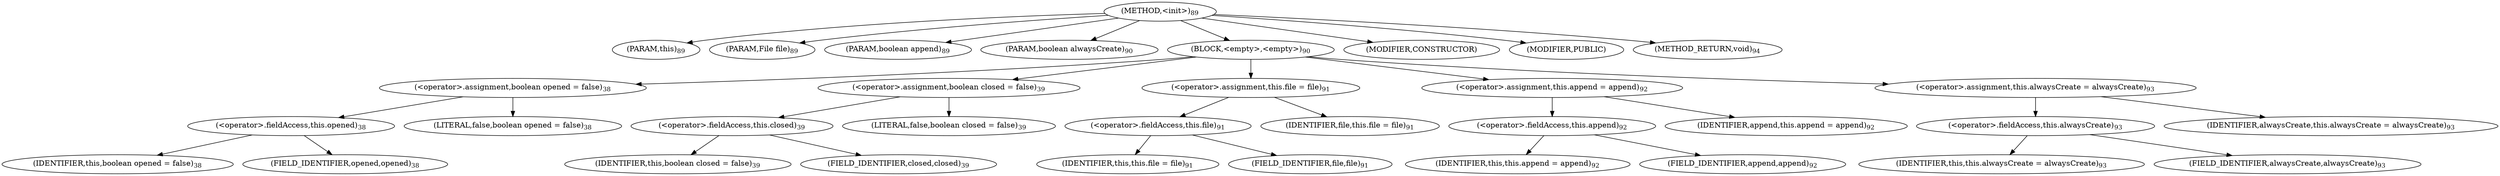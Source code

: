 digraph "&lt;init&gt;" {  
"92" [label = <(METHOD,&lt;init&gt;)<SUB>89</SUB>> ]
"12" [label = <(PARAM,this)<SUB>89</SUB>> ]
"93" [label = <(PARAM,File file)<SUB>89</SUB>> ]
"94" [label = <(PARAM,boolean append)<SUB>89</SUB>> ]
"95" [label = <(PARAM,boolean alwaysCreate)<SUB>90</SUB>> ]
"96" [label = <(BLOCK,&lt;empty&gt;,&lt;empty&gt;)<SUB>90</SUB>> ]
"97" [label = <(&lt;operator&gt;.assignment,boolean opened = false)<SUB>38</SUB>> ]
"98" [label = <(&lt;operator&gt;.fieldAccess,this.opened)<SUB>38</SUB>> ]
"99" [label = <(IDENTIFIER,this,boolean opened = false)<SUB>38</SUB>> ]
"100" [label = <(FIELD_IDENTIFIER,opened,opened)<SUB>38</SUB>> ]
"101" [label = <(LITERAL,false,boolean opened = false)<SUB>38</SUB>> ]
"102" [label = <(&lt;operator&gt;.assignment,boolean closed = false)<SUB>39</SUB>> ]
"103" [label = <(&lt;operator&gt;.fieldAccess,this.closed)<SUB>39</SUB>> ]
"104" [label = <(IDENTIFIER,this,boolean closed = false)<SUB>39</SUB>> ]
"105" [label = <(FIELD_IDENTIFIER,closed,closed)<SUB>39</SUB>> ]
"106" [label = <(LITERAL,false,boolean closed = false)<SUB>39</SUB>> ]
"107" [label = <(&lt;operator&gt;.assignment,this.file = file)<SUB>91</SUB>> ]
"108" [label = <(&lt;operator&gt;.fieldAccess,this.file)<SUB>91</SUB>> ]
"11" [label = <(IDENTIFIER,this,this.file = file)<SUB>91</SUB>> ]
"109" [label = <(FIELD_IDENTIFIER,file,file)<SUB>91</SUB>> ]
"110" [label = <(IDENTIFIER,file,this.file = file)<SUB>91</SUB>> ]
"111" [label = <(&lt;operator&gt;.assignment,this.append = append)<SUB>92</SUB>> ]
"112" [label = <(&lt;operator&gt;.fieldAccess,this.append)<SUB>92</SUB>> ]
"13" [label = <(IDENTIFIER,this,this.append = append)<SUB>92</SUB>> ]
"113" [label = <(FIELD_IDENTIFIER,append,append)<SUB>92</SUB>> ]
"114" [label = <(IDENTIFIER,append,this.append = append)<SUB>92</SUB>> ]
"115" [label = <(&lt;operator&gt;.assignment,this.alwaysCreate = alwaysCreate)<SUB>93</SUB>> ]
"116" [label = <(&lt;operator&gt;.fieldAccess,this.alwaysCreate)<SUB>93</SUB>> ]
"14" [label = <(IDENTIFIER,this,this.alwaysCreate = alwaysCreate)<SUB>93</SUB>> ]
"117" [label = <(FIELD_IDENTIFIER,alwaysCreate,alwaysCreate)<SUB>93</SUB>> ]
"118" [label = <(IDENTIFIER,alwaysCreate,this.alwaysCreate = alwaysCreate)<SUB>93</SUB>> ]
"119" [label = <(MODIFIER,CONSTRUCTOR)> ]
"120" [label = <(MODIFIER,PUBLIC)> ]
"121" [label = <(METHOD_RETURN,void)<SUB>94</SUB>> ]
  "92" -> "12" 
  "92" -> "93" 
  "92" -> "94" 
  "92" -> "95" 
  "92" -> "96" 
  "92" -> "119" 
  "92" -> "120" 
  "92" -> "121" 
  "96" -> "97" 
  "96" -> "102" 
  "96" -> "107" 
  "96" -> "111" 
  "96" -> "115" 
  "97" -> "98" 
  "97" -> "101" 
  "98" -> "99" 
  "98" -> "100" 
  "102" -> "103" 
  "102" -> "106" 
  "103" -> "104" 
  "103" -> "105" 
  "107" -> "108" 
  "107" -> "110" 
  "108" -> "11" 
  "108" -> "109" 
  "111" -> "112" 
  "111" -> "114" 
  "112" -> "13" 
  "112" -> "113" 
  "115" -> "116" 
  "115" -> "118" 
  "116" -> "14" 
  "116" -> "117" 
}
